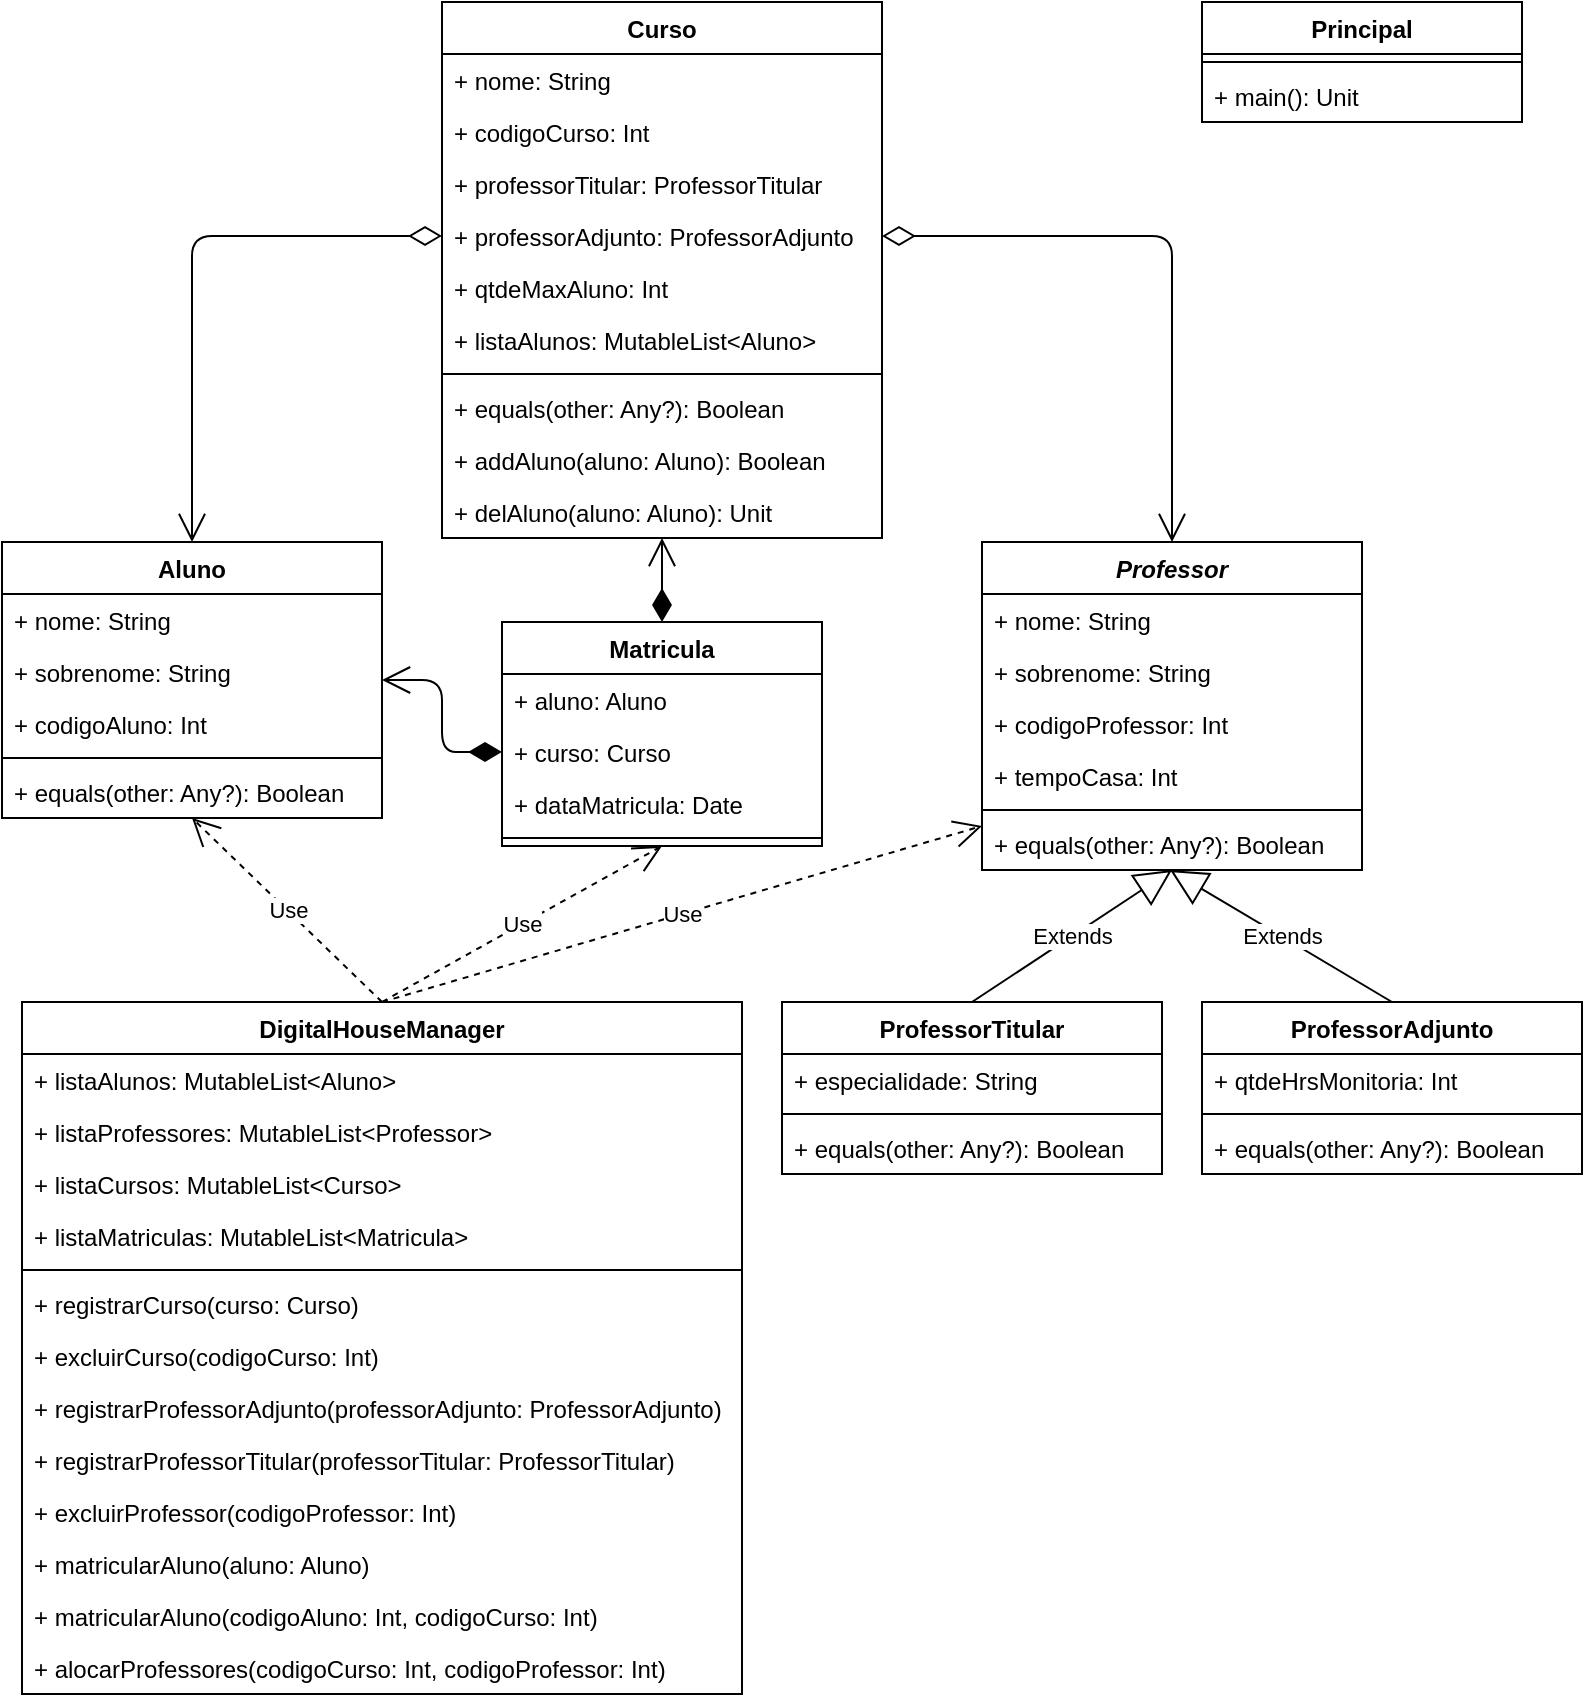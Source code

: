 <mxfile version="13.7.3" type="device"><diagram id="QUUCnD6aDWDqo5BVCzj1" name="Page-1"><mxGraphModel dx="1102" dy="583" grid="1" gridSize="10" guides="1" tooltips="1" connect="1" arrows="1" fold="1" page="1" pageScale="1" pageWidth="827" pageHeight="1169" math="0" shadow="0"><root><mxCell id="0"/><mxCell id="1" parent="0"/><mxCell id="6pcOomgbxYtR077IxrYb-22" value="Extends" style="endArrow=block;endSize=16;endFill=0;html=1;exitX=0.5;exitY=0;exitDx=0;exitDy=0;entryX=0.5;entryY=1;entryDx=0;entryDy=0;" edge="1" parent="1" source="6pcOomgbxYtR077IxrYb-8" target="6pcOomgbxYtR077IxrYb-1"><mxGeometry width="160" relative="1" as="geometry"><mxPoint x="330" y="300" as="sourcePoint"/><mxPoint x="490" y="300" as="targetPoint"/></mxGeometry></mxCell><mxCell id="6pcOomgbxYtR077IxrYb-23" value="Extends" style="endArrow=block;endSize=16;endFill=0;html=1;exitX=0.5;exitY=0;exitDx=0;exitDy=0;entryX=0.495;entryY=1;entryDx=0;entryDy=0;entryPerimeter=0;" edge="1" parent="1" source="6pcOomgbxYtR077IxrYb-15" target="6pcOomgbxYtR077IxrYb-4"><mxGeometry width="160" relative="1" as="geometry"><mxPoint x="640" y="326" as="sourcePoint"/><mxPoint x="620" y="250" as="targetPoint"/></mxGeometry></mxCell><mxCell id="GK7I19TVUTFbV8riElNi-8" value="Curso" style="swimlane;fontStyle=1;align=center;verticalAlign=top;childLayout=stackLayout;horizontal=1;startSize=26;horizontalStack=0;resizeParent=1;resizeParentMax=0;resizeLast=0;collapsible=1;marginBottom=0;" parent="1" vertex="1"><mxGeometry x="250" y="20" width="220" height="268" as="geometry"/></mxCell><mxCell id="GK7I19TVUTFbV8riElNi-9" value="+ nome: String" style="text;strokeColor=none;fillColor=none;align=left;verticalAlign=top;spacingLeft=4;spacingRight=4;overflow=hidden;rotatable=0;points=[[0,0.5],[1,0.5]];portConstraint=eastwest;" parent="GK7I19TVUTFbV8riElNi-8" vertex="1"><mxGeometry y="26" width="220" height="26" as="geometry"/></mxCell><mxCell id="6pcOomgbxYtR077IxrYb-26" value="+ codigoCurso: Int" style="text;strokeColor=none;fillColor=none;align=left;verticalAlign=top;spacingLeft=4;spacingRight=4;overflow=hidden;rotatable=0;points=[[0,0.5],[1,0.5]];portConstraint=eastwest;" vertex="1" parent="GK7I19TVUTFbV8riElNi-8"><mxGeometry y="52" width="220" height="26" as="geometry"/></mxCell><mxCell id="6pcOomgbxYtR077IxrYb-28" value="+ professorTitular: ProfessorTitular" style="text;strokeColor=none;fillColor=none;align=left;verticalAlign=top;spacingLeft=4;spacingRight=4;overflow=hidden;rotatable=0;points=[[0,0.5],[1,0.5]];portConstraint=eastwest;" vertex="1" parent="GK7I19TVUTFbV8riElNi-8"><mxGeometry y="78" width="220" height="26" as="geometry"/></mxCell><mxCell id="6pcOomgbxYtR077IxrYb-29" value="+ professorAdjunto: ProfessorAdjunto" style="text;strokeColor=none;fillColor=none;align=left;verticalAlign=top;spacingLeft=4;spacingRight=4;overflow=hidden;rotatable=0;points=[[0,0.5],[1,0.5]];portConstraint=eastwest;" vertex="1" parent="GK7I19TVUTFbV8riElNi-8"><mxGeometry y="104" width="220" height="26" as="geometry"/></mxCell><mxCell id="6pcOomgbxYtR077IxrYb-30" value="+ qtdeMaxAluno: Int" style="text;strokeColor=none;fillColor=none;align=left;verticalAlign=top;spacingLeft=4;spacingRight=4;overflow=hidden;rotatable=0;points=[[0,0.5],[1,0.5]];portConstraint=eastwest;" vertex="1" parent="GK7I19TVUTFbV8riElNi-8"><mxGeometry y="130" width="220" height="26" as="geometry"/></mxCell><mxCell id="GK7I19TVUTFbV8riElNi-12" value="+ listaAlunos: MutableList&lt;Aluno&gt;" style="text;strokeColor=none;fillColor=none;align=left;verticalAlign=top;spacingLeft=4;spacingRight=4;overflow=hidden;rotatable=0;points=[[0,0.5],[1,0.5]];portConstraint=eastwest;" parent="GK7I19TVUTFbV8riElNi-8" vertex="1"><mxGeometry y="156" width="220" height="26" as="geometry"/></mxCell><mxCell id="GK7I19TVUTFbV8riElNi-10" value="" style="line;strokeWidth=1;fillColor=none;align=left;verticalAlign=middle;spacingTop=-1;spacingLeft=3;spacingRight=3;rotatable=0;labelPosition=right;points=[];portConstraint=eastwest;" parent="GK7I19TVUTFbV8riElNi-8" vertex="1"><mxGeometry y="182" width="220" height="8" as="geometry"/></mxCell><mxCell id="6pcOomgbxYtR077IxrYb-58" value="+ equals(other: Any?): Boolean" style="text;strokeColor=none;fillColor=none;align=left;verticalAlign=top;spacingLeft=4;spacingRight=4;overflow=hidden;rotatable=0;points=[[0,0.5],[1,0.5]];portConstraint=eastwest;" vertex="1" parent="GK7I19TVUTFbV8riElNi-8"><mxGeometry y="190" width="220" height="26" as="geometry"/></mxCell><mxCell id="6pcOomgbxYtR077IxrYb-59" value="+ addAluno(aluno: Aluno): Boolean" style="text;strokeColor=none;fillColor=none;align=left;verticalAlign=top;spacingLeft=4;spacingRight=4;overflow=hidden;rotatable=0;points=[[0,0.5],[1,0.5]];portConstraint=eastwest;" vertex="1" parent="GK7I19TVUTFbV8riElNi-8"><mxGeometry y="216" width="220" height="26" as="geometry"/></mxCell><mxCell id="GK7I19TVUTFbV8riElNi-11" value="+ delAluno(aluno: Aluno): Unit" style="text;strokeColor=none;fillColor=none;align=left;verticalAlign=top;spacingLeft=4;spacingRight=4;overflow=hidden;rotatable=0;points=[[0,0.5],[1,0.5]];portConstraint=eastwest;" parent="GK7I19TVUTFbV8riElNi-8" vertex="1"><mxGeometry y="242" width="220" height="26" as="geometry"/></mxCell><mxCell id="GK7I19TVUTFbV8riElNi-13" value="Aluno" style="swimlane;fontStyle=1;align=center;verticalAlign=top;childLayout=stackLayout;horizontal=1;startSize=26;horizontalStack=0;resizeParent=1;resizeParentMax=0;resizeLast=0;collapsible=1;marginBottom=0;" parent="1" vertex="1"><mxGeometry x="30" y="290" width="190" height="138" as="geometry"/></mxCell><mxCell id="GK7I19TVUTFbV8riElNi-14" value="+ nome: String" style="text;strokeColor=none;fillColor=none;align=left;verticalAlign=top;spacingLeft=4;spacingRight=4;overflow=hidden;rotatable=0;points=[[0,0.5],[1,0.5]];portConstraint=eastwest;" parent="GK7I19TVUTFbV8riElNi-13" vertex="1"><mxGeometry y="26" width="190" height="26" as="geometry"/></mxCell><mxCell id="GK7I19TVUTFbV8riElNi-17" value="+ sobrenome: String" style="text;strokeColor=none;fillColor=none;align=left;verticalAlign=top;spacingLeft=4;spacingRight=4;overflow=hidden;rotatable=0;points=[[0,0.5],[1,0.5]];portConstraint=eastwest;" parent="GK7I19TVUTFbV8riElNi-13" vertex="1"><mxGeometry y="52" width="190" height="26" as="geometry"/></mxCell><mxCell id="GK7I19TVUTFbV8riElNi-18" value="+ codigoAluno: Int" style="text;strokeColor=none;fillColor=none;align=left;verticalAlign=top;spacingLeft=4;spacingRight=4;overflow=hidden;rotatable=0;points=[[0,0.5],[1,0.5]];portConstraint=eastwest;" parent="GK7I19TVUTFbV8riElNi-13" vertex="1"><mxGeometry y="78" width="190" height="26" as="geometry"/></mxCell><mxCell id="GK7I19TVUTFbV8riElNi-15" value="" style="line;strokeWidth=1;fillColor=none;align=left;verticalAlign=middle;spacingTop=-1;spacingLeft=3;spacingRight=3;rotatable=0;labelPosition=right;points=[];portConstraint=eastwest;" parent="GK7I19TVUTFbV8riElNi-13" vertex="1"><mxGeometry y="104" width="190" height="8" as="geometry"/></mxCell><mxCell id="GK7I19TVUTFbV8riElNi-16" value="+ equals(other: Any?): Boolean" style="text;strokeColor=none;fillColor=none;align=left;verticalAlign=top;spacingLeft=4;spacingRight=4;overflow=hidden;rotatable=0;points=[[0,0.5],[1,0.5]];portConstraint=eastwest;" parent="GK7I19TVUTFbV8riElNi-13" vertex="1"><mxGeometry y="112" width="190" height="26" as="geometry"/></mxCell><mxCell id="6pcOomgbxYtR077IxrYb-1" value="Professor" style="swimlane;fontStyle=3;align=center;verticalAlign=top;childLayout=stackLayout;horizontal=1;startSize=26;horizontalStack=0;resizeParent=1;resizeParentMax=0;resizeLast=0;collapsible=1;marginBottom=0;" vertex="1" parent="1"><mxGeometry x="520" y="290" width="190" height="164" as="geometry"/></mxCell><mxCell id="6pcOomgbxYtR077IxrYb-2" value="+ nome: String" style="text;strokeColor=none;fillColor=none;align=left;verticalAlign=top;spacingLeft=4;spacingRight=4;overflow=hidden;rotatable=0;points=[[0,0.5],[1,0.5]];portConstraint=eastwest;" vertex="1" parent="6pcOomgbxYtR077IxrYb-1"><mxGeometry y="26" width="190" height="26" as="geometry"/></mxCell><mxCell id="6pcOomgbxYtR077IxrYb-5" value="+ sobrenome: String" style="text;strokeColor=none;fillColor=none;align=left;verticalAlign=top;spacingLeft=4;spacingRight=4;overflow=hidden;rotatable=0;points=[[0,0.5],[1,0.5]];portConstraint=eastwest;" vertex="1" parent="6pcOomgbxYtR077IxrYb-1"><mxGeometry y="52" width="190" height="26" as="geometry"/></mxCell><mxCell id="6pcOomgbxYtR077IxrYb-7" value="+ codigoProfessor: Int" style="text;strokeColor=none;fillColor=none;align=left;verticalAlign=top;spacingLeft=4;spacingRight=4;overflow=hidden;rotatable=0;points=[[0,0.5],[1,0.5]];portConstraint=eastwest;" vertex="1" parent="6pcOomgbxYtR077IxrYb-1"><mxGeometry y="78" width="190" height="26" as="geometry"/></mxCell><mxCell id="6pcOomgbxYtR077IxrYb-6" value="+ tempoCasa: Int" style="text;strokeColor=none;fillColor=none;align=left;verticalAlign=top;spacingLeft=4;spacingRight=4;overflow=hidden;rotatable=0;points=[[0,0.5],[1,0.5]];portConstraint=eastwest;" vertex="1" parent="6pcOomgbxYtR077IxrYb-1"><mxGeometry y="104" width="190" height="26" as="geometry"/></mxCell><mxCell id="6pcOomgbxYtR077IxrYb-3" value="" style="line;strokeWidth=1;fillColor=none;align=left;verticalAlign=middle;spacingTop=-1;spacingLeft=3;spacingRight=3;rotatable=0;labelPosition=right;points=[];portConstraint=eastwest;" vertex="1" parent="6pcOomgbxYtR077IxrYb-1"><mxGeometry y="130" width="190" height="8" as="geometry"/></mxCell><mxCell id="6pcOomgbxYtR077IxrYb-4" value="+ equals(other: Any?): Boolean" style="text;strokeColor=none;fillColor=none;align=left;verticalAlign=top;spacingLeft=4;spacingRight=4;overflow=hidden;rotatable=0;points=[[0,0.5],[1,0.5]];portConstraint=eastwest;" vertex="1" parent="6pcOomgbxYtR077IxrYb-1"><mxGeometry y="138" width="190" height="26" as="geometry"/></mxCell><mxCell id="6pcOomgbxYtR077IxrYb-8" value="ProfessorTitular" style="swimlane;fontStyle=1;align=center;verticalAlign=top;childLayout=stackLayout;horizontal=1;startSize=26;horizontalStack=0;resizeParent=1;resizeParentMax=0;resizeLast=0;collapsible=1;marginBottom=0;" vertex="1" parent="1"><mxGeometry x="420" y="520" width="190" height="86" as="geometry"/></mxCell><mxCell id="6pcOomgbxYtR077IxrYb-9" value="+ especialidade: String" style="text;strokeColor=none;fillColor=none;align=left;verticalAlign=top;spacingLeft=4;spacingRight=4;overflow=hidden;rotatable=0;points=[[0,0.5],[1,0.5]];portConstraint=eastwest;" vertex="1" parent="6pcOomgbxYtR077IxrYb-8"><mxGeometry y="26" width="190" height="26" as="geometry"/></mxCell><mxCell id="6pcOomgbxYtR077IxrYb-13" value="" style="line;strokeWidth=1;fillColor=none;align=left;verticalAlign=middle;spacingTop=-1;spacingLeft=3;spacingRight=3;rotatable=0;labelPosition=right;points=[];portConstraint=eastwest;" vertex="1" parent="6pcOomgbxYtR077IxrYb-8"><mxGeometry y="52" width="190" height="8" as="geometry"/></mxCell><mxCell id="6pcOomgbxYtR077IxrYb-14" value="+ equals(other: Any?): Boolean" style="text;strokeColor=none;fillColor=none;align=left;verticalAlign=top;spacingLeft=4;spacingRight=4;overflow=hidden;rotatable=0;points=[[0,0.5],[1,0.5]];portConstraint=eastwest;" vertex="1" parent="6pcOomgbxYtR077IxrYb-8"><mxGeometry y="60" width="190" height="26" as="geometry"/></mxCell><mxCell id="6pcOomgbxYtR077IxrYb-15" value="ProfessorAdjunto" style="swimlane;fontStyle=1;align=center;verticalAlign=top;childLayout=stackLayout;horizontal=1;startSize=26;horizontalStack=0;resizeParent=1;resizeParentMax=0;resizeLast=0;collapsible=1;marginBottom=0;" vertex="1" parent="1"><mxGeometry x="630" y="520" width="190" height="86" as="geometry"/></mxCell><mxCell id="6pcOomgbxYtR077IxrYb-19" value="+ qtdeHrsMonitoria: Int" style="text;strokeColor=none;fillColor=none;align=left;verticalAlign=top;spacingLeft=4;spacingRight=4;overflow=hidden;rotatable=0;points=[[0,0.5],[1,0.5]];portConstraint=eastwest;" vertex="1" parent="6pcOomgbxYtR077IxrYb-15"><mxGeometry y="26" width="190" height="26" as="geometry"/></mxCell><mxCell id="6pcOomgbxYtR077IxrYb-20" value="" style="line;strokeWidth=1;fillColor=none;align=left;verticalAlign=middle;spacingTop=-1;spacingLeft=3;spacingRight=3;rotatable=0;labelPosition=right;points=[];portConstraint=eastwest;" vertex="1" parent="6pcOomgbxYtR077IxrYb-15"><mxGeometry y="52" width="190" height="8" as="geometry"/></mxCell><mxCell id="6pcOomgbxYtR077IxrYb-21" value="+ equals(other: Any?): Boolean" style="text;strokeColor=none;fillColor=none;align=left;verticalAlign=top;spacingLeft=4;spacingRight=4;overflow=hidden;rotatable=0;points=[[0,0.5],[1,0.5]];portConstraint=eastwest;" vertex="1" parent="6pcOomgbxYtR077IxrYb-15"><mxGeometry y="60" width="190" height="26" as="geometry"/></mxCell><mxCell id="6pcOomgbxYtR077IxrYb-32" value="" style="endArrow=open;html=1;endSize=12;startArrow=diamondThin;startSize=14;startFill=0;edgeStyle=orthogonalEdgeStyle;align=left;verticalAlign=bottom;exitX=0;exitY=0.5;exitDx=0;exitDy=0;entryX=0.5;entryY=0;entryDx=0;entryDy=0;" edge="1" parent="1" source="6pcOomgbxYtR077IxrYb-29" target="GK7I19TVUTFbV8riElNi-13"><mxGeometry x="-0.75" y="20" relative="1" as="geometry"><mxPoint x="330" y="300" as="sourcePoint"/><mxPoint x="490" y="300" as="targetPoint"/><mxPoint as="offset"/></mxGeometry></mxCell><mxCell id="6pcOomgbxYtR077IxrYb-35" value="" style="endArrow=open;html=1;endSize=12;startArrow=diamondThin;startSize=14;startFill=0;edgeStyle=orthogonalEdgeStyle;align=left;verticalAlign=bottom;exitX=1;exitY=0.5;exitDx=0;exitDy=0;entryX=0.5;entryY=0;entryDx=0;entryDy=0;" edge="1" parent="1" source="6pcOomgbxYtR077IxrYb-29" target="6pcOomgbxYtR077IxrYb-1"><mxGeometry x="-0.75" y="20" relative="1" as="geometry"><mxPoint x="250" y="168" as="sourcePoint"/><mxPoint x="125" y="321" as="targetPoint"/><mxPoint as="offset"/></mxGeometry></mxCell><mxCell id="6pcOomgbxYtR077IxrYb-43" value="" style="endArrow=open;html=1;endSize=12;startArrow=diamondThin;startSize=14;startFill=1;edgeStyle=orthogonalEdgeStyle;align=left;verticalAlign=bottom;exitX=0;exitY=0.5;exitDx=0;exitDy=0;entryX=1;entryY=0.5;entryDx=0;entryDy=0;" edge="1" parent="1" source="6pcOomgbxYtR077IxrYb-42" target="GK7I19TVUTFbV8riElNi-13"><mxGeometry x="-0.918" y="63" relative="1" as="geometry"><mxPoint x="330" y="370" as="sourcePoint"/><mxPoint x="490" y="370" as="targetPoint"/><mxPoint x="23" y="49" as="offset"/></mxGeometry></mxCell><mxCell id="6pcOomgbxYtR077IxrYb-44" value="" style="endArrow=open;html=1;endSize=12;startArrow=diamondThin;startSize=14;startFill=1;edgeStyle=orthogonalEdgeStyle;align=left;verticalAlign=bottom;exitX=0.5;exitY=0;exitDx=0;exitDy=0;entryX=0.5;entryY=1;entryDx=0;entryDy=0;" edge="1" parent="1" source="6pcOomgbxYtR077IxrYb-36" target="GK7I19TVUTFbV8riElNi-8"><mxGeometry x="-0.28" y="-40" relative="1" as="geometry"><mxPoint x="330" y="370" as="sourcePoint"/><mxPoint x="490" y="370" as="targetPoint"/><mxPoint as="offset"/></mxGeometry></mxCell><mxCell id="6pcOomgbxYtR077IxrYb-55" value="Use" style="endArrow=open;endSize=12;dashed=1;html=1;exitX=0.5;exitY=0;exitDx=0;exitDy=0;entryX=0.5;entryY=1;entryDx=0;entryDy=0;" edge="1" parent="1" source="6pcOomgbxYtR077IxrYb-45" target="GK7I19TVUTFbV8riElNi-13"><mxGeometry width="160" relative="1" as="geometry"><mxPoint x="330" y="470" as="sourcePoint"/><mxPoint x="490" y="470" as="targetPoint"/></mxGeometry></mxCell><mxCell id="6pcOomgbxYtR077IxrYb-56" value="Use" style="endArrow=open;endSize=12;dashed=1;html=1;exitX=0.5;exitY=0;exitDx=0;exitDy=0;entryX=0.5;entryY=1;entryDx=0;entryDy=0;" edge="1" parent="1" source="6pcOomgbxYtR077IxrYb-45" target="6pcOomgbxYtR077IxrYb-36"><mxGeometry width="160" relative="1" as="geometry"><mxPoint x="210" y="520" as="sourcePoint"/><mxPoint x="125" y="428" as="targetPoint"/></mxGeometry></mxCell><mxCell id="6pcOomgbxYtR077IxrYb-57" value="Use" style="endArrow=open;endSize=12;dashed=1;html=1;exitX=0.5;exitY=0;exitDx=0;exitDy=0;entryX=0;entryY=0.154;entryDx=0;entryDy=0;entryPerimeter=0;" edge="1" parent="1" source="6pcOomgbxYtR077IxrYb-45" target="6pcOomgbxYtR077IxrYb-4"><mxGeometry width="160" relative="1" as="geometry"><mxPoint x="220" y="530" as="sourcePoint"/><mxPoint x="135" y="438" as="targetPoint"/></mxGeometry></mxCell><mxCell id="6pcOomgbxYtR077IxrYb-36" value="Matricula" style="swimlane;fontStyle=1;align=center;verticalAlign=top;childLayout=stackLayout;horizontal=1;startSize=26;horizontalStack=0;resizeParent=1;resizeParentMax=0;resizeLast=0;collapsible=1;marginBottom=0;" vertex="1" parent="1"><mxGeometry x="280" y="330" width="160" height="112" as="geometry"/></mxCell><mxCell id="6pcOomgbxYtR077IxrYb-41" value="+ aluno: Aluno" style="text;strokeColor=none;fillColor=none;align=left;verticalAlign=top;spacingLeft=4;spacingRight=4;overflow=hidden;rotatable=0;points=[[0,0.5],[1,0.5]];portConstraint=eastwest;" vertex="1" parent="6pcOomgbxYtR077IxrYb-36"><mxGeometry y="26" width="160" height="26" as="geometry"/></mxCell><mxCell id="6pcOomgbxYtR077IxrYb-42" value="+ curso: Curso" style="text;strokeColor=none;fillColor=none;align=left;verticalAlign=top;spacingLeft=4;spacingRight=4;overflow=hidden;rotatable=0;points=[[0,0.5],[1,0.5]];portConstraint=eastwest;" vertex="1" parent="6pcOomgbxYtR077IxrYb-36"><mxGeometry y="52" width="160" height="26" as="geometry"/></mxCell><mxCell id="6pcOomgbxYtR077IxrYb-37" value="+ dataMatricula: Date" style="text;strokeColor=none;fillColor=none;align=left;verticalAlign=top;spacingLeft=4;spacingRight=4;overflow=hidden;rotatable=0;points=[[0,0.5],[1,0.5]];portConstraint=eastwest;" vertex="1" parent="6pcOomgbxYtR077IxrYb-36"><mxGeometry y="78" width="160" height="26" as="geometry"/></mxCell><mxCell id="6pcOomgbxYtR077IxrYb-38" value="" style="line;strokeWidth=1;fillColor=none;align=left;verticalAlign=middle;spacingTop=-1;spacingLeft=3;spacingRight=3;rotatable=0;labelPosition=right;points=[];portConstraint=eastwest;" vertex="1" parent="6pcOomgbxYtR077IxrYb-36"><mxGeometry y="104" width="160" height="8" as="geometry"/></mxCell><mxCell id="6pcOomgbxYtR077IxrYb-68" value="Principal" style="swimlane;fontStyle=1;align=center;verticalAlign=top;childLayout=stackLayout;horizontal=1;startSize=26;horizontalStack=0;resizeParent=1;resizeParentMax=0;resizeLast=0;collapsible=1;marginBottom=0;" vertex="1" parent="1"><mxGeometry x="630" y="20" width="160" height="60" as="geometry"/></mxCell><mxCell id="6pcOomgbxYtR077IxrYb-70" value="" style="line;strokeWidth=1;fillColor=none;align=left;verticalAlign=middle;spacingTop=-1;spacingLeft=3;spacingRight=3;rotatable=0;labelPosition=right;points=[];portConstraint=eastwest;" vertex="1" parent="6pcOomgbxYtR077IxrYb-68"><mxGeometry y="26" width="160" height="8" as="geometry"/></mxCell><mxCell id="6pcOomgbxYtR077IxrYb-71" value="+ main(): Unit" style="text;strokeColor=none;fillColor=none;align=left;verticalAlign=top;spacingLeft=4;spacingRight=4;overflow=hidden;rotatable=0;points=[[0,0.5],[1,0.5]];portConstraint=eastwest;" vertex="1" parent="6pcOomgbxYtR077IxrYb-68"><mxGeometry y="34" width="160" height="26" as="geometry"/></mxCell><mxCell id="6pcOomgbxYtR077IxrYb-45" value="DigitalHouseManager" style="swimlane;fontStyle=1;align=center;verticalAlign=top;childLayout=stackLayout;horizontal=1;startSize=26;horizontalStack=0;resizeParent=1;resizeParentMax=0;resizeLast=0;collapsible=1;marginBottom=0;" vertex="1" parent="1"><mxGeometry x="40" y="520" width="360" height="346" as="geometry"/></mxCell><mxCell id="6pcOomgbxYtR077IxrYb-49" value="+ listaAlunos: MutableList&lt;Aluno&gt;" style="text;strokeColor=none;fillColor=none;align=left;verticalAlign=top;spacingLeft=4;spacingRight=4;overflow=hidden;rotatable=0;points=[[0,0.5],[1,0.5]];portConstraint=eastwest;" vertex="1" parent="6pcOomgbxYtR077IxrYb-45"><mxGeometry y="26" width="360" height="26" as="geometry"/></mxCell><mxCell id="6pcOomgbxYtR077IxrYb-50" value="+ listaProfessores: MutableList&lt;Professor&gt;" style="text;strokeColor=none;fillColor=none;align=left;verticalAlign=top;spacingLeft=4;spacingRight=4;overflow=hidden;rotatable=0;points=[[0,0.5],[1,0.5]];portConstraint=eastwest;" vertex="1" parent="6pcOomgbxYtR077IxrYb-45"><mxGeometry y="52" width="360" height="26" as="geometry"/></mxCell><mxCell id="6pcOomgbxYtR077IxrYb-51" value="+ listaCursos: MutableList&lt;Curso&gt;" style="text;strokeColor=none;fillColor=none;align=left;verticalAlign=top;spacingLeft=4;spacingRight=4;overflow=hidden;rotatable=0;points=[[0,0.5],[1,0.5]];portConstraint=eastwest;" vertex="1" parent="6pcOomgbxYtR077IxrYb-45"><mxGeometry y="78" width="360" height="26" as="geometry"/></mxCell><mxCell id="6pcOomgbxYtR077IxrYb-46" value="+ listaMatriculas: MutableList&lt;Matricula&gt;" style="text;strokeColor=none;fillColor=none;align=left;verticalAlign=top;spacingLeft=4;spacingRight=4;overflow=hidden;rotatable=0;points=[[0,0.5],[1,0.5]];portConstraint=eastwest;" vertex="1" parent="6pcOomgbxYtR077IxrYb-45"><mxGeometry y="104" width="360" height="26" as="geometry"/></mxCell><mxCell id="6pcOomgbxYtR077IxrYb-47" value="" style="line;strokeWidth=1;fillColor=none;align=left;verticalAlign=middle;spacingTop=-1;spacingLeft=3;spacingRight=3;rotatable=0;labelPosition=right;points=[];portConstraint=eastwest;" vertex="1" parent="6pcOomgbxYtR077IxrYb-45"><mxGeometry y="130" width="360" height="8" as="geometry"/></mxCell><mxCell id="6pcOomgbxYtR077IxrYb-60" value="+ registrarCurso(curso: Curso)" style="text;strokeColor=none;fillColor=none;align=left;verticalAlign=top;spacingLeft=4;spacingRight=4;overflow=hidden;rotatable=0;points=[[0,0.5],[1,0.5]];portConstraint=eastwest;" vertex="1" parent="6pcOomgbxYtR077IxrYb-45"><mxGeometry y="138" width="360" height="26" as="geometry"/></mxCell><mxCell id="6pcOomgbxYtR077IxrYb-61" value="+ excluirCurso(codigoCurso: Int)" style="text;strokeColor=none;fillColor=none;align=left;verticalAlign=top;spacingLeft=4;spacingRight=4;overflow=hidden;rotatable=0;points=[[0,0.5],[1,0.5]];portConstraint=eastwest;" vertex="1" parent="6pcOomgbxYtR077IxrYb-45"><mxGeometry y="164" width="360" height="26" as="geometry"/></mxCell><mxCell id="6pcOomgbxYtR077IxrYb-62" value="+ registrarProfessorAdjunto(professorAdjunto: ProfessorAdjunto)" style="text;strokeColor=none;fillColor=none;align=left;verticalAlign=top;spacingLeft=4;spacingRight=4;overflow=hidden;rotatable=0;points=[[0,0.5],[1,0.5]];portConstraint=eastwest;" vertex="1" parent="6pcOomgbxYtR077IxrYb-45"><mxGeometry y="190" width="360" height="26" as="geometry"/></mxCell><mxCell id="6pcOomgbxYtR077IxrYb-63" value="+ registrarProfessorTitular(professorTitular: ProfessorTitular)" style="text;strokeColor=none;fillColor=none;align=left;verticalAlign=top;spacingLeft=4;spacingRight=4;overflow=hidden;rotatable=0;points=[[0,0.5],[1,0.5]];portConstraint=eastwest;" vertex="1" parent="6pcOomgbxYtR077IxrYb-45"><mxGeometry y="216" width="360" height="26" as="geometry"/></mxCell><mxCell id="6pcOomgbxYtR077IxrYb-64" value="+ excluirProfessor(codigoProfessor: Int)" style="text;strokeColor=none;fillColor=none;align=left;verticalAlign=top;spacingLeft=4;spacingRight=4;overflow=hidden;rotatable=0;points=[[0,0.5],[1,0.5]];portConstraint=eastwest;" vertex="1" parent="6pcOomgbxYtR077IxrYb-45"><mxGeometry y="242" width="360" height="26" as="geometry"/></mxCell><mxCell id="6pcOomgbxYtR077IxrYb-66" value="+ matricularAluno(aluno: Aluno)" style="text;strokeColor=none;fillColor=none;align=left;verticalAlign=top;spacingLeft=4;spacingRight=4;overflow=hidden;rotatable=0;points=[[0,0.5],[1,0.5]];portConstraint=eastwest;" vertex="1" parent="6pcOomgbxYtR077IxrYb-45"><mxGeometry y="268" width="360" height="26" as="geometry"/></mxCell><mxCell id="6pcOomgbxYtR077IxrYb-67" value="+ matricularAluno(codigoAluno: Int, codigoCurso: Int)" style="text;strokeColor=none;fillColor=none;align=left;verticalAlign=top;spacingLeft=4;spacingRight=4;overflow=hidden;rotatable=0;points=[[0,0.5],[1,0.5]];portConstraint=eastwest;" vertex="1" parent="6pcOomgbxYtR077IxrYb-45"><mxGeometry y="294" width="360" height="26" as="geometry"/></mxCell><mxCell id="6pcOomgbxYtR077IxrYb-48" value="+ alocarProfessores(codigoCurso: Int, codigoProfessor: Int)" style="text;strokeColor=none;fillColor=none;align=left;verticalAlign=top;spacingLeft=4;spacingRight=4;overflow=hidden;rotatable=0;points=[[0,0.5],[1,0.5]];portConstraint=eastwest;" vertex="1" parent="6pcOomgbxYtR077IxrYb-45"><mxGeometry y="320" width="360" height="26" as="geometry"/></mxCell></root></mxGraphModel></diagram></mxfile>
